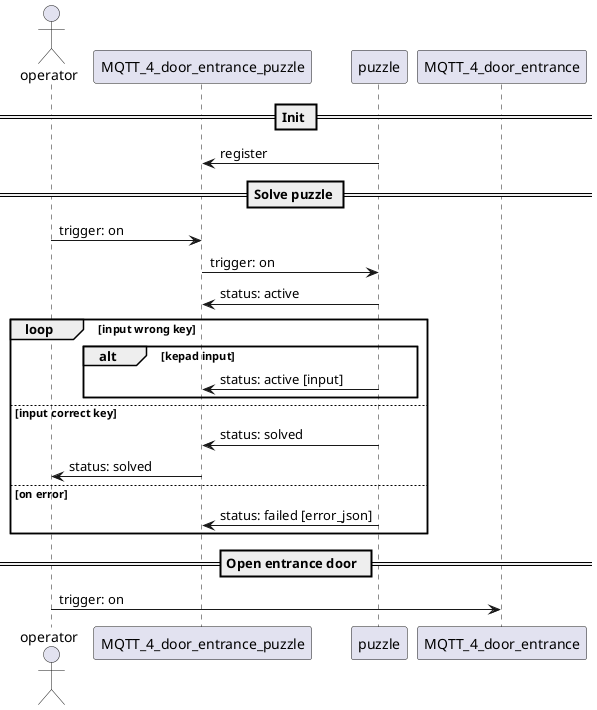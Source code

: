 @startuml group_4_puzzle_entrance_door
actor operator
participant MQTT_4_door_entrance_puzzle
participant puzzle
participant MQTT_4_door_entrance

== Init ==
puzzle -> MQTT_4_door_entrance_puzzle: register

== Solve puzzle ==
operator -> MQTT_4_door_entrance_puzzle: trigger: on
MQTT_4_door_entrance_puzzle -> puzzle: trigger: on
puzzle -> MQTT_4_door_entrance_puzzle: status: active

loop input wrong key
    alt kepad input
        puzzle -> MQTT_4_door_entrance_puzzle: status: active [input]
    end
else input correct key
    puzzle -> MQTT_4_door_entrance_puzzle: status: solved
    MQTT_4_door_entrance_puzzle -> operator: status: solved
else on error
    puzzle -> MQTT_4_door_entrance_puzzle: status: failed [error_json]
end

== Open entrance door  ==
operator -> MQTT_4_door_entrance: trigger: on
@enduml
